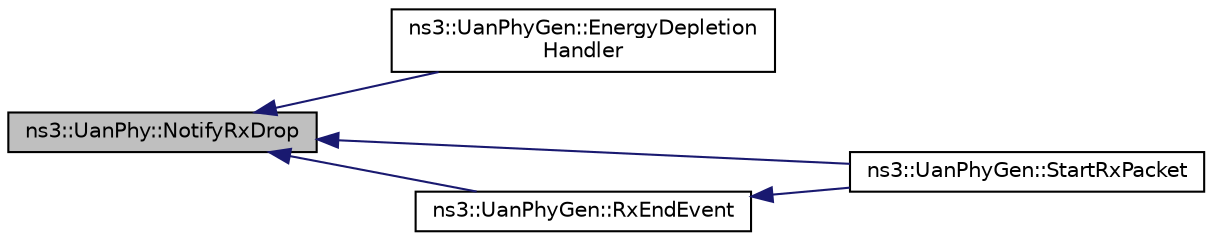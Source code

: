 digraph "ns3::UanPhy::NotifyRxDrop"
{
  edge [fontname="Helvetica",fontsize="10",labelfontname="Helvetica",labelfontsize="10"];
  node [fontname="Helvetica",fontsize="10",shape=record];
  rankdir="LR";
  Node1 [label="ns3::UanPhy::NotifyRxDrop",height=0.2,width=0.4,color="black", fillcolor="grey75", style="filled", fontcolor="black"];
  Node1 -> Node2 [dir="back",color="midnightblue",fontsize="10",style="solid"];
  Node2 [label="ns3::UanPhyGen::EnergyDepletion\lHandler",height=0.2,width=0.4,color="black", fillcolor="white", style="filled",URL="$da/d4e/classns3_1_1UanPhyGen.html#a9fc9ae8608f76b03504e72f555e72aa8"];
  Node1 -> Node3 [dir="back",color="midnightblue",fontsize="10",style="solid"];
  Node3 [label="ns3::UanPhyGen::StartRxPacket",height=0.2,width=0.4,color="black", fillcolor="white", style="filled",URL="$da/d4e/classns3_1_1UanPhyGen.html#a33d2cfb97710cff791b87ec7d864107b"];
  Node1 -> Node4 [dir="back",color="midnightblue",fontsize="10",style="solid"];
  Node4 [label="ns3::UanPhyGen::RxEndEvent",height=0.2,width=0.4,color="black", fillcolor="white", style="filled",URL="$da/d4e/classns3_1_1UanPhyGen.html#ad25812a8416a7441e4f909d52e13745e"];
  Node4 -> Node3 [dir="back",color="midnightblue",fontsize="10",style="solid"];
}
